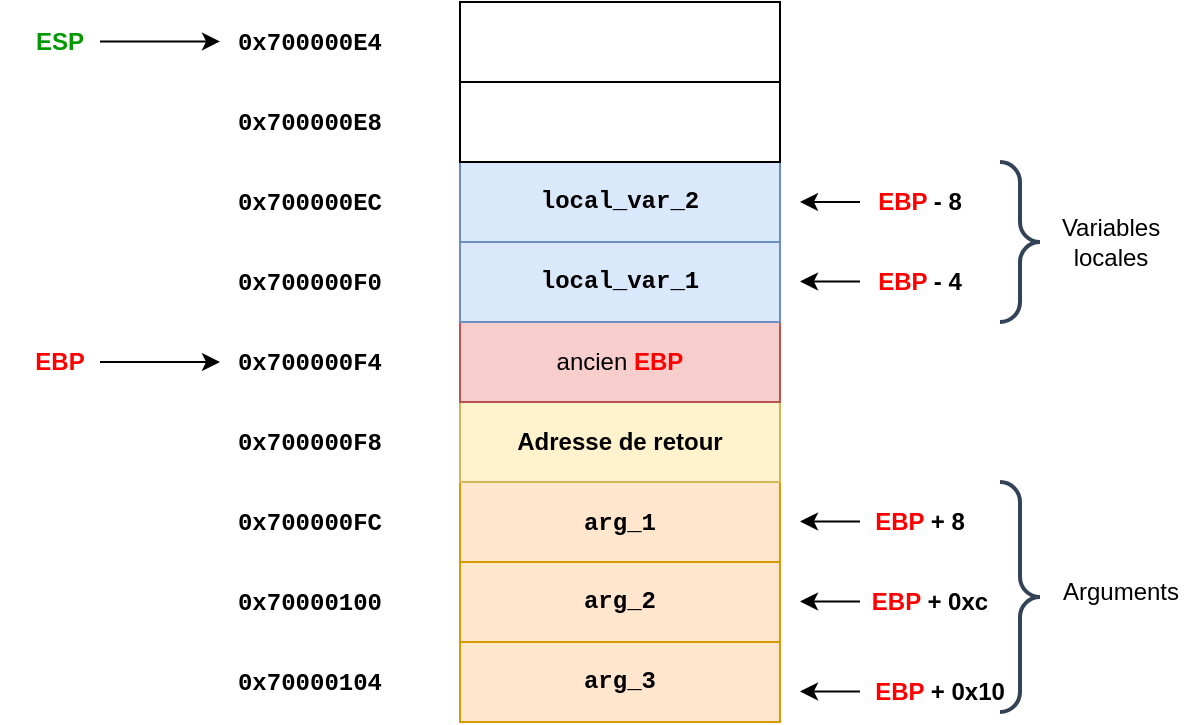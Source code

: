 <mxfile version="22.0.8" type="device">
  <diagram name="Page-1" id="-ulH3O3-4FexaumD8vs6">
    <mxGraphModel dx="977" dy="542" grid="1" gridSize="10" guides="1" tooltips="1" connect="1" arrows="1" fold="1" page="1" pageScale="1" pageWidth="827" pageHeight="1169" math="0" shadow="0">
      <root>
        <mxCell id="0" />
        <mxCell id="1" parent="0" />
        <mxCell id="7DDmQKchOeRSoel_VwaO-1" value="arg_3" style="rounded=0;whiteSpace=wrap;html=1;fillColor=#ffe6cc;strokeColor=#d79b00;fontFamily=Courier New;fontStyle=1" vertex="1" parent="1">
          <mxGeometry x="320" y="440" width="160" height="40" as="geometry" />
        </mxCell>
        <mxCell id="7DDmQKchOeRSoel_VwaO-2" value="arg_2" style="rounded=0;whiteSpace=wrap;html=1;fillColor=#ffe6cc;strokeColor=#d79b00;fontFamily=Courier New;fontStyle=1" vertex="1" parent="1">
          <mxGeometry x="320" y="400" width="160" height="40" as="geometry" />
        </mxCell>
        <mxCell id="7DDmQKchOeRSoel_VwaO-3" value="&lt;font face=&quot;Courier New&quot;&gt;arg_1&lt;/font&gt;" style="rounded=0;whiteSpace=wrap;html=1;fillColor=#ffe6cc;strokeColor=#d79b00;fontStyle=1" vertex="1" parent="1">
          <mxGeometry x="320" y="360" width="160" height="40" as="geometry" />
        </mxCell>
        <mxCell id="7DDmQKchOeRSoel_VwaO-4" value="Adresse de retour" style="rounded=0;whiteSpace=wrap;html=1;fillColor=#fff2cc;strokeColor=#d6b656;fontStyle=1" vertex="1" parent="1">
          <mxGeometry x="320" y="320" width="160" height="40" as="geometry" />
        </mxCell>
        <mxCell id="7DDmQKchOeRSoel_VwaO-5" value="ancien &lt;b&gt;&lt;font color=&quot;#ff0000&quot;&gt;EBP&lt;/font&gt;&lt;/b&gt;" style="rounded=0;whiteSpace=wrap;html=1;fillColor=#f8cecc;strokeColor=#b85450;" vertex="1" parent="1">
          <mxGeometry x="320" y="280" width="160" height="40" as="geometry" />
        </mxCell>
        <mxCell id="7DDmQKchOeRSoel_VwaO-6" value="local_var_1" style="rounded=0;whiteSpace=wrap;html=1;fillColor=#dae8fc;strokeColor=#6c8ebf;fontFamily=Courier New;fontStyle=1" vertex="1" parent="1">
          <mxGeometry x="320" y="240" width="160" height="40" as="geometry" />
        </mxCell>
        <mxCell id="7DDmQKchOeRSoel_VwaO-7" value="local_var_2" style="rounded=0;whiteSpace=wrap;html=1;fillColor=#dae8fc;strokeColor=#6c8ebf;fontFamily=Courier New;fontStyle=1" vertex="1" parent="1">
          <mxGeometry x="320" y="200" width="160" height="40" as="geometry" />
        </mxCell>
        <mxCell id="7DDmQKchOeRSoel_VwaO-8" value="" style="rounded=0;whiteSpace=wrap;html=1;" vertex="1" parent="1">
          <mxGeometry x="320" y="160" width="160" height="40" as="geometry" />
        </mxCell>
        <mxCell id="7DDmQKchOeRSoel_VwaO-9" value="&lt;b&gt;&lt;font face=&quot;Courier New&quot;&gt;0x70000104&lt;/font&gt;&lt;/b&gt;" style="text;html=1;strokeColor=none;fillColor=none;align=center;verticalAlign=middle;whiteSpace=wrap;rounded=0;" vertex="1" parent="1">
          <mxGeometry x="200" y="445" width="90" height="30" as="geometry" />
        </mxCell>
        <mxCell id="7DDmQKchOeRSoel_VwaO-10" value="&lt;b&gt;&lt;font face=&quot;Courier New&quot;&gt;0x70000100&lt;/font&gt;&lt;/b&gt;" style="text;html=1;strokeColor=none;fillColor=none;align=center;verticalAlign=middle;whiteSpace=wrap;rounded=0;" vertex="1" parent="1">
          <mxGeometry x="200" y="405" width="90" height="30" as="geometry" />
        </mxCell>
        <mxCell id="7DDmQKchOeRSoel_VwaO-11" value="&lt;b&gt;&lt;font face=&quot;Courier New&quot;&gt;0x700000FC&lt;/font&gt;&lt;/b&gt;" style="text;html=1;strokeColor=none;fillColor=none;align=center;verticalAlign=middle;whiteSpace=wrap;rounded=0;" vertex="1" parent="1">
          <mxGeometry x="200" y="365" width="90" height="30" as="geometry" />
        </mxCell>
        <mxCell id="7DDmQKchOeRSoel_VwaO-12" value="&lt;b&gt;&lt;font face=&quot;Courier New&quot;&gt;0x700000F8&lt;/font&gt;&lt;/b&gt;" style="text;html=1;strokeColor=none;fillColor=none;align=center;verticalAlign=middle;whiteSpace=wrap;rounded=0;" vertex="1" parent="1">
          <mxGeometry x="200" y="325" width="90" height="30" as="geometry" />
        </mxCell>
        <mxCell id="7DDmQKchOeRSoel_VwaO-13" value="&lt;b&gt;&lt;font face=&quot;Courier New&quot;&gt;0x700000F4&lt;/font&gt;&lt;/b&gt;" style="text;html=1;strokeColor=none;fillColor=none;align=center;verticalAlign=middle;whiteSpace=wrap;rounded=0;" vertex="1" parent="1">
          <mxGeometry x="200" y="285" width="90" height="30" as="geometry" />
        </mxCell>
        <mxCell id="7DDmQKchOeRSoel_VwaO-14" value="&lt;b&gt;&lt;font face=&quot;Courier New&quot;&gt;0x700000F0&lt;/font&gt;&lt;/b&gt;" style="text;html=1;strokeColor=none;fillColor=none;align=center;verticalAlign=middle;whiteSpace=wrap;rounded=0;" vertex="1" parent="1">
          <mxGeometry x="200" y="245" width="90" height="30" as="geometry" />
        </mxCell>
        <mxCell id="7DDmQKchOeRSoel_VwaO-15" value="&lt;b&gt;&lt;font face=&quot;Courier New&quot;&gt;0x700000EC&lt;/font&gt;&lt;/b&gt;" style="text;html=1;strokeColor=none;fillColor=none;align=center;verticalAlign=middle;whiteSpace=wrap;rounded=0;" vertex="1" parent="1">
          <mxGeometry x="200" y="205" width="90" height="30" as="geometry" />
        </mxCell>
        <mxCell id="7DDmQKchOeRSoel_VwaO-16" value="&lt;b&gt;&lt;font face=&quot;Courier New&quot;&gt;0x700000E8&lt;/font&gt;&lt;/b&gt;" style="text;html=1;strokeColor=none;fillColor=none;align=center;verticalAlign=middle;whiteSpace=wrap;rounded=0;" vertex="1" parent="1">
          <mxGeometry x="200" y="165" width="90" height="30" as="geometry" />
        </mxCell>
        <mxCell id="7DDmQKchOeRSoel_VwaO-17" value="" style="rounded=0;whiteSpace=wrap;html=1;" vertex="1" parent="1">
          <mxGeometry x="320" y="120" width="160" height="40" as="geometry" />
        </mxCell>
        <mxCell id="7DDmQKchOeRSoel_VwaO-18" value="&lt;b&gt;&lt;font face=&quot;Courier New&quot;&gt;0x700000E4&lt;/font&gt;&lt;/b&gt;" style="text;html=1;strokeColor=none;fillColor=none;align=center;verticalAlign=middle;whiteSpace=wrap;rounded=0;" vertex="1" parent="1">
          <mxGeometry x="200" y="125" width="90" height="30" as="geometry" />
        </mxCell>
        <mxCell id="7DDmQKchOeRSoel_VwaO-19" value="&lt;b&gt;&lt;font color=&quot;#009900&quot;&gt;ESP&lt;/font&gt;&lt;/b&gt;" style="text;html=1;strokeColor=none;fillColor=none;align=center;verticalAlign=middle;whiteSpace=wrap;rounded=0;" vertex="1" parent="1">
          <mxGeometry x="90" y="125" width="60" height="30" as="geometry" />
        </mxCell>
        <mxCell id="7DDmQKchOeRSoel_VwaO-20" value="&lt;b&gt;&lt;font color=&quot;#ff0000&quot;&gt;EBP&lt;/font&gt;&lt;/b&gt;" style="text;html=1;strokeColor=none;fillColor=none;align=center;verticalAlign=middle;whiteSpace=wrap;rounded=0;" vertex="1" parent="1">
          <mxGeometry x="90" y="285" width="60" height="30" as="geometry" />
        </mxCell>
        <mxCell id="7DDmQKchOeRSoel_VwaO-21" value="" style="endArrow=classic;html=1;rounded=0;entryX=0;entryY=0.5;entryDx=0;entryDy=0;exitX=0.833;exitY=0.5;exitDx=0;exitDy=0;exitPerimeter=0;" edge="1" parent="1" source="7DDmQKchOeRSoel_VwaO-20" target="7DDmQKchOeRSoel_VwaO-13">
          <mxGeometry width="50" height="50" relative="1" as="geometry">
            <mxPoint x="160" y="320" as="sourcePoint" />
            <mxPoint x="420" y="260" as="targetPoint" />
          </mxGeometry>
        </mxCell>
        <mxCell id="7DDmQKchOeRSoel_VwaO-22" value="" style="endArrow=classic;html=1;rounded=0;entryX=0;entryY=0.5;entryDx=0;entryDy=0;exitX=0.833;exitY=0.5;exitDx=0;exitDy=0;exitPerimeter=0;" edge="1" parent="1">
          <mxGeometry width="50" height="50" relative="1" as="geometry">
            <mxPoint x="140" y="139.71" as="sourcePoint" />
            <mxPoint x="200" y="139.71" as="targetPoint" />
          </mxGeometry>
        </mxCell>
        <mxCell id="7DDmQKchOeRSoel_VwaO-23" value="&lt;b&gt;&lt;font color=&quot;#ff0000&quot;&gt;EBP &lt;/font&gt;+ 8&lt;/b&gt;" style="text;html=1;strokeColor=none;fillColor=none;align=center;verticalAlign=middle;whiteSpace=wrap;rounded=0;" vertex="1" parent="1">
          <mxGeometry x="520" y="365" width="60" height="30" as="geometry" />
        </mxCell>
        <mxCell id="7DDmQKchOeRSoel_VwaO-24" value="&lt;b&gt;&lt;font color=&quot;#ff0000&quot;&gt;EBP &lt;/font&gt;+ 0xc&lt;/b&gt;" style="text;html=1;strokeColor=none;fillColor=none;align=center;verticalAlign=middle;whiteSpace=wrap;rounded=0;" vertex="1" parent="1">
          <mxGeometry x="500" y="405" width="110" height="30" as="geometry" />
        </mxCell>
        <mxCell id="7DDmQKchOeRSoel_VwaO-25" value="&lt;b&gt;&lt;font color=&quot;#ff0000&quot;&gt;EBP &lt;/font&gt;+ 0x10&lt;/b&gt;" style="text;html=1;strokeColor=none;fillColor=none;align=center;verticalAlign=middle;whiteSpace=wrap;rounded=0;" vertex="1" parent="1">
          <mxGeometry x="520" y="450" width="80" height="30" as="geometry" />
        </mxCell>
        <mxCell id="7DDmQKchOeRSoel_VwaO-26" value="&lt;b&gt;&lt;font color=&quot;#ff0000&quot;&gt;EBP &lt;/font&gt;- 4&lt;/b&gt;" style="text;html=1;strokeColor=none;fillColor=none;align=center;verticalAlign=middle;whiteSpace=wrap;rounded=0;" vertex="1" parent="1">
          <mxGeometry x="520" y="245" width="60" height="30" as="geometry" />
        </mxCell>
        <mxCell id="7DDmQKchOeRSoel_VwaO-27" value="&lt;b&gt;&lt;font color=&quot;#ff0000&quot;&gt;EBP &lt;/font&gt;- 8&lt;/b&gt;" style="text;html=1;strokeColor=none;fillColor=none;align=center;verticalAlign=middle;whiteSpace=wrap;rounded=0;" vertex="1" parent="1">
          <mxGeometry x="520" y="205" width="60" height="30" as="geometry" />
        </mxCell>
        <mxCell id="7DDmQKchOeRSoel_VwaO-28" value="" style="endArrow=classic;html=1;rounded=0;exitX=0;exitY=0.5;exitDx=0;exitDy=0;" edge="1" parent="1" source="7DDmQKchOeRSoel_VwaO-27">
          <mxGeometry width="50" height="50" relative="1" as="geometry">
            <mxPoint x="560" y="299.71" as="sourcePoint" />
            <mxPoint x="490" y="220" as="targetPoint" />
          </mxGeometry>
        </mxCell>
        <mxCell id="7DDmQKchOeRSoel_VwaO-29" value="" style="endArrow=classic;html=1;rounded=0;exitX=0;exitY=0.5;exitDx=0;exitDy=0;" edge="1" parent="1">
          <mxGeometry width="50" height="50" relative="1" as="geometry">
            <mxPoint x="520" y="259.71" as="sourcePoint" />
            <mxPoint x="490" y="259.71" as="targetPoint" />
          </mxGeometry>
        </mxCell>
        <mxCell id="7DDmQKchOeRSoel_VwaO-32" value="" style="endArrow=classic;html=1;rounded=0;exitX=0;exitY=0.5;exitDx=0;exitDy=0;" edge="1" parent="1">
          <mxGeometry width="50" height="50" relative="1" as="geometry">
            <mxPoint x="520" y="419.71" as="sourcePoint" />
            <mxPoint x="490" y="419.71" as="targetPoint" />
          </mxGeometry>
        </mxCell>
        <mxCell id="7DDmQKchOeRSoel_VwaO-34" value="" style="endArrow=classic;html=1;rounded=0;exitX=0;exitY=0.5;exitDx=0;exitDy=0;" edge="1" parent="1">
          <mxGeometry width="50" height="50" relative="1" as="geometry">
            <mxPoint x="520" y="379.71" as="sourcePoint" />
            <mxPoint x="490" y="379.71" as="targetPoint" />
          </mxGeometry>
        </mxCell>
        <mxCell id="7DDmQKchOeRSoel_VwaO-35" value="" style="endArrow=classic;html=1;rounded=0;exitX=0;exitY=0.5;exitDx=0;exitDy=0;" edge="1" parent="1">
          <mxGeometry width="50" height="50" relative="1" as="geometry">
            <mxPoint x="520" y="464.71" as="sourcePoint" />
            <mxPoint x="490" y="464.71" as="targetPoint" />
          </mxGeometry>
        </mxCell>
        <mxCell id="7DDmQKchOeRSoel_VwaO-36" value="" style="labelPosition=right;align=left;strokeWidth=2;shape=mxgraph.mockup.markup.curlyBrace;html=1;shadow=0;dashed=0;strokeColor=#314354;direction=north;rotation=-180;fontSize=12;fillColor=#647687;fontColor=#ffffff;" vertex="1" parent="1">
          <mxGeometry x="590" y="200" width="20" height="80" as="geometry" />
        </mxCell>
        <mxCell id="7DDmQKchOeRSoel_VwaO-37" value="" style="labelPosition=right;align=left;strokeWidth=2;shape=mxgraph.mockup.markup.curlyBrace;html=1;shadow=0;dashed=0;strokeColor=#314354;direction=north;rotation=-180;fontSize=12;fillColor=#647687;fontColor=#ffffff;" vertex="1" parent="1">
          <mxGeometry x="590" y="360" width="20" height="115" as="geometry" />
        </mxCell>
        <mxCell id="7DDmQKchOeRSoel_VwaO-38" value="Variables&lt;br&gt;locales" style="text;html=1;align=center;verticalAlign=middle;resizable=0;points=[];autosize=1;strokeColor=none;fillColor=none;" vertex="1" parent="1">
          <mxGeometry x="610" y="220" width="70" height="40" as="geometry" />
        </mxCell>
        <mxCell id="7DDmQKchOeRSoel_VwaO-39" value="Arguments" style="text;html=1;align=center;verticalAlign=middle;resizable=0;points=[];autosize=1;strokeColor=none;fillColor=none;" vertex="1" parent="1">
          <mxGeometry x="610" y="400" width="80" height="30" as="geometry" />
        </mxCell>
      </root>
    </mxGraphModel>
  </diagram>
</mxfile>
